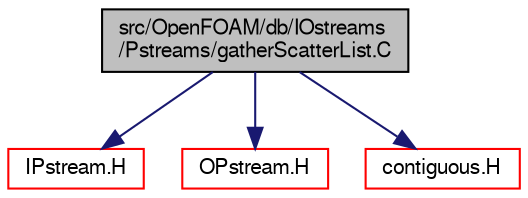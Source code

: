 digraph "src/OpenFOAM/db/IOstreams/Pstreams/gatherScatterList.C"
{
  bgcolor="transparent";
  edge [fontname="FreeSans",fontsize="10",labelfontname="FreeSans",labelfontsize="10"];
  node [fontname="FreeSans",fontsize="10",shape=record];
  Node1 [label="src/OpenFOAM/db/IOstreams\l/Pstreams/gatherScatterList.C",height=0.2,width=0.4,color="black", fillcolor="grey75", style="filled" fontcolor="black"];
  Node1 -> Node2 [color="midnightblue",fontsize="10",style="solid",fontname="FreeSans"];
  Node2 [label="IPstream.H",height=0.2,width=0.4,color="red",URL="$a07329.html"];
  Node1 -> Node3 [color="midnightblue",fontsize="10",style="solid",fontname="FreeSans"];
  Node3 [label="OPstream.H",height=0.2,width=0.4,color="red",URL="$a07331.html"];
  Node1 -> Node4 [color="midnightblue",fontsize="10",style="solid",fontname="FreeSans"];
  Node4 [label="contiguous.H",height=0.2,width=0.4,color="red",URL="$a08354.html",tooltip="Template function to specify if the data of a type are contiguous. "];
}
